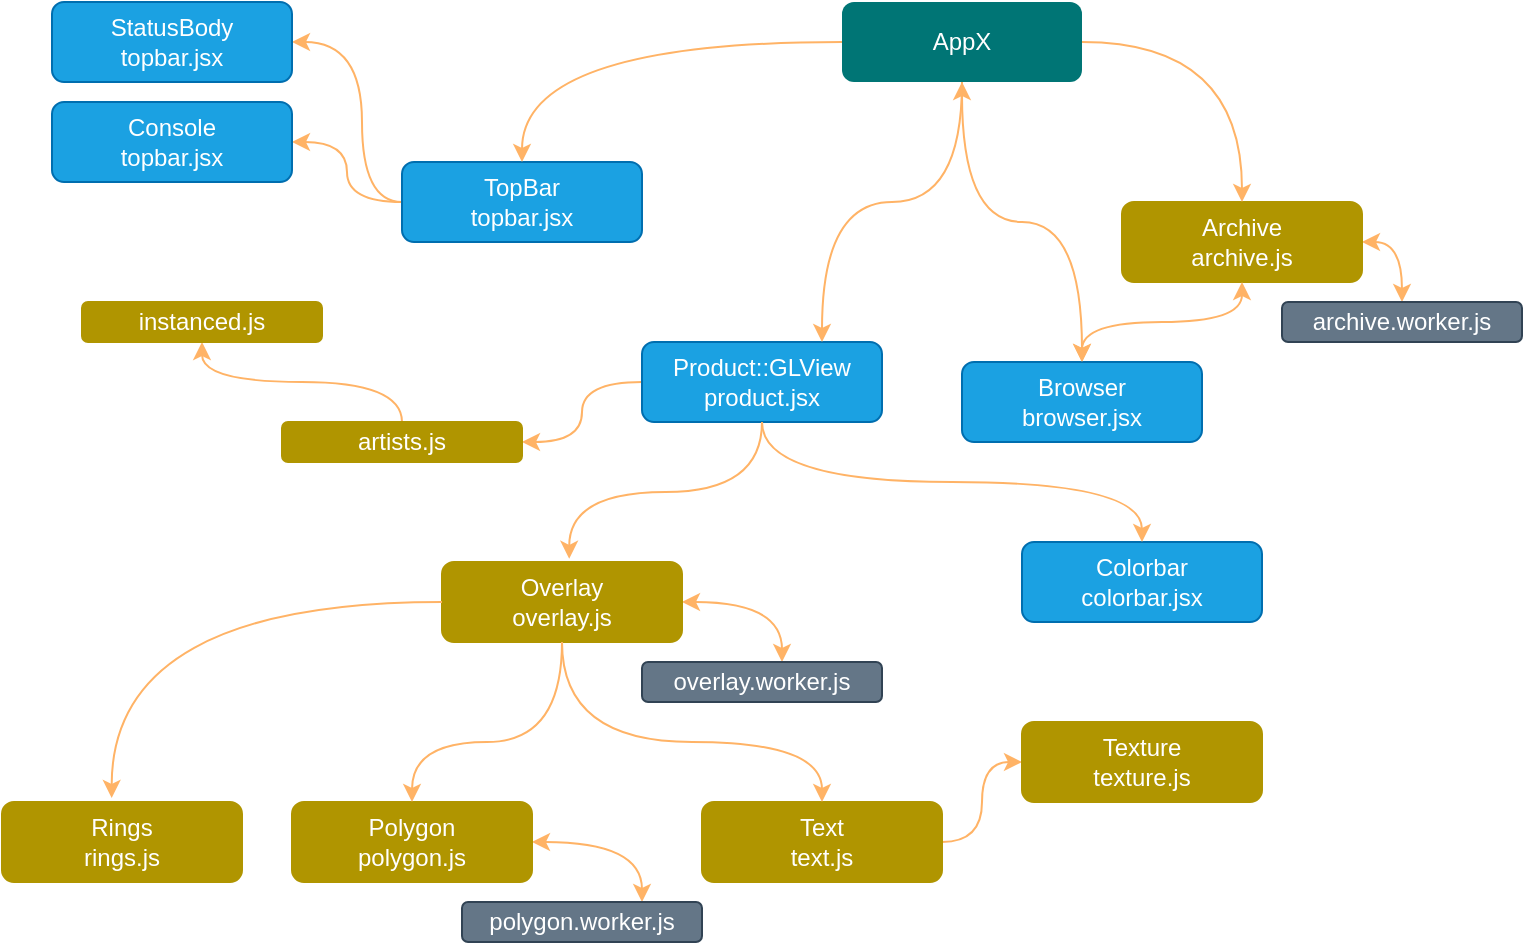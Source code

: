 <mxfile version="21.6.8" type="device" pages="3">
  <diagram id="s1EvRMZb2lIv_xL7dXXI" name="app6">
    <mxGraphModel dx="1282" dy="1004" grid="1" gridSize="10" guides="1" tooltips="1" connect="1" arrows="1" fold="1" page="1" pageScale="1" pageWidth="1100" pageHeight="850" math="0" shadow="0">
      <root>
        <mxCell id="HyvnY60XRrLfKeuSC4Jx-0" />
        <mxCell id="HyvnY60XRrLfKeuSC4Jx-1" parent="HyvnY60XRrLfKeuSC4Jx-0" />
        <mxCell id="HyvnY60XRrLfKeuSC4Jx-2" value="AppX" style="rounded=1;whiteSpace=wrap;html=1;fillColor=#007575;fontColor=#ffffff;strokeColor=none;" parent="HyvnY60XRrLfKeuSC4Jx-1" vertex="1">
          <mxGeometry x="460" y="40" width="120" height="40" as="geometry" />
        </mxCell>
        <mxCell id="HyvnY60XRrLfKeuSC4Jx-3" style="edgeStyle=orthogonalEdgeStyle;curved=1;rounded=0;orthogonalLoop=1;jettySize=auto;html=1;fontColor=#FFB366;strokeColor=#FFB366;" parent="HyvnY60XRrLfKeuSC4Jx-1" source="HyvnY60XRrLfKeuSC4Jx-4" target="HyvnY60XRrLfKeuSC4Jx-27" edge="1">
          <mxGeometry relative="1" as="geometry" />
        </mxCell>
        <mxCell id="HyvnY60XRrLfKeuSC4Jx-4" value="Product::GLView&lt;br&gt;product.jsx" style="rounded=1;whiteSpace=wrap;html=1;fillColor=#1ba1e2;fontColor=#ffffff;strokeColor=#006EAF;" parent="HyvnY60XRrLfKeuSC4Jx-1" vertex="1">
          <mxGeometry x="360" y="210" width="120" height="40" as="geometry" />
        </mxCell>
        <mxCell id="HyvnY60XRrLfKeuSC4Jx-5" style="edgeStyle=orthogonalEdgeStyle;curved=1;rounded=1;jumpStyle=arc;orthogonalLoop=1;jettySize=auto;html=1;startArrow=none;startFill=0;strokeColor=#FFB366;elbow=vertical;fontColor=#FFB366;" parent="HyvnY60XRrLfKeuSC4Jx-1" source="HyvnY60XRrLfKeuSC4Jx-7" target="HyvnY60XRrLfKeuSC4Jx-37" edge="1">
          <mxGeometry relative="1" as="geometry" />
        </mxCell>
        <mxCell id="HyvnY60XRrLfKeuSC4Jx-6" value="" style="edgeStyle=orthogonalEdgeStyle;curved=1;rounded=1;jumpStyle=arc;orthogonalLoop=1;jettySize=auto;html=1;startArrow=none;startFill=0;strokeColor=#FFB366;elbow=vertical;fontColor=#FFB366;" parent="HyvnY60XRrLfKeuSC4Jx-1" source="HyvnY60XRrLfKeuSC4Jx-7" target="HyvnY60XRrLfKeuSC4Jx-38" edge="1">
          <mxGeometry relative="1" as="geometry">
            <Array as="points">
              <mxPoint x="220" y="140" />
              <mxPoint x="220" y="60" />
            </Array>
          </mxGeometry>
        </mxCell>
        <mxCell id="HyvnY60XRrLfKeuSC4Jx-7" value="TopBar&lt;br&gt;topbar.jsx" style="rounded=1;whiteSpace=wrap;html=1;fillColor=#1ba1e2;fontColor=#ffffff;strokeColor=#006EAF;" parent="HyvnY60XRrLfKeuSC4Jx-1" vertex="1">
          <mxGeometry x="240" y="120" width="120" height="40" as="geometry" />
        </mxCell>
        <mxCell id="HyvnY60XRrLfKeuSC4Jx-8" style="edgeStyle=orthogonalEdgeStyle;rounded=0;orthogonalLoop=1;jettySize=auto;html=1;curved=1;startArrow=classic;startFill=1;fontColor=#FFB366;strokeColor=#FFB366;" parent="HyvnY60XRrLfKeuSC4Jx-1" source="HyvnY60XRrLfKeuSC4Jx-2" target="HyvnY60XRrLfKeuSC4Jx-12" edge="1">
          <mxGeometry relative="1" as="geometry" />
        </mxCell>
        <mxCell id="HyvnY60XRrLfKeuSC4Jx-9" style="rounded=1;orthogonalLoop=1;jettySize=auto;html=1;startArrow=classic;startFill=1;elbow=vertical;jumpStyle=arc;edgeStyle=orthogonalEdgeStyle;curved=1;fontColor=#FFB366;strokeColor=#FFB366;" parent="HyvnY60XRrLfKeuSC4Jx-1" source="HyvnY60XRrLfKeuSC4Jx-10" target="HyvnY60XRrLfKeuSC4Jx-11" edge="1">
          <mxGeometry relative="1" as="geometry">
            <Array as="points">
              <mxPoint x="740" y="160" />
            </Array>
          </mxGeometry>
        </mxCell>
        <mxCell id="HyvnY60XRrLfKeuSC4Jx-10" value="Archive&lt;br&gt;archive.js" style="rounded=1;whiteSpace=wrap;html=1;fillColor=#B09500;fontColor=#FFFFFF;strokeColor=#B09500;" parent="HyvnY60XRrLfKeuSC4Jx-1" vertex="1">
          <mxGeometry x="600" y="140" width="120" height="40" as="geometry" />
        </mxCell>
        <mxCell id="HyvnY60XRrLfKeuSC4Jx-11" value="archive.worker.js" style="rounded=1;whiteSpace=wrap;html=1;fillColor=#647687;fontColor=#ffffff;strokeColor=#314354;" parent="HyvnY60XRrLfKeuSC4Jx-1" vertex="1">
          <mxGeometry x="680" y="190" width="120" height="20" as="geometry" />
        </mxCell>
        <mxCell id="HyvnY60XRrLfKeuSC4Jx-12" value="Browser&lt;br&gt;browser.jsx" style="rounded=1;whiteSpace=wrap;html=1;fillColor=#1ba1e2;fontColor=#ffffff;strokeColor=#006EAF;" parent="HyvnY60XRrLfKeuSC4Jx-1" vertex="1">
          <mxGeometry x="520" y="220" width="120" height="40" as="geometry" />
        </mxCell>
        <mxCell id="HyvnY60XRrLfKeuSC4Jx-13" style="edgeStyle=orthogonalEdgeStyle;curved=1;rounded=0;orthogonalLoop=1;jettySize=auto;html=1;exitX=0.5;exitY=1;exitDx=0;exitDy=0;" parent="HyvnY60XRrLfKeuSC4Jx-1" source="HyvnY60XRrLfKeuSC4Jx-7" target="HyvnY60XRrLfKeuSC4Jx-7" edge="1">
          <mxGeometry relative="1" as="geometry" />
        </mxCell>
        <mxCell id="HyvnY60XRrLfKeuSC4Jx-14" style="edgeStyle=orthogonalEdgeStyle;orthogonalLoop=1;jettySize=auto;html=1;strokeColor=#FFB366;startArrow=classic;startFill=1;rounded=1;curved=1;fontColor=#FFB366;" parent="HyvnY60XRrLfKeuSC4Jx-1" source="HyvnY60XRrLfKeuSC4Jx-15" target="HyvnY60XRrLfKeuSC4Jx-17" edge="1">
          <mxGeometry relative="1" as="geometry">
            <Array as="points">
              <mxPoint x="430" y="340" />
            </Array>
          </mxGeometry>
        </mxCell>
        <mxCell id="HyvnY60XRrLfKeuSC4Jx-15" value="Overlay&lt;br&gt;overlay.js" style="rounded=1;whiteSpace=wrap;html=1;fillColor=#B09500;fontColor=#FFFFFF;strokeColor=#B09500;" parent="HyvnY60XRrLfKeuSC4Jx-1" vertex="1">
          <mxGeometry x="260" y="320" width="120" height="40" as="geometry" />
        </mxCell>
        <mxCell id="HyvnY60XRrLfKeuSC4Jx-16" value="Colorbar&lt;br&gt;colorbar.jsx" style="rounded=1;whiteSpace=wrap;html=1;fillColor=#1ba1e2;fontColor=#ffffff;strokeColor=#006EAF;" parent="HyvnY60XRrLfKeuSC4Jx-1" vertex="1">
          <mxGeometry x="550" y="310" width="120" height="40" as="geometry" />
        </mxCell>
        <mxCell id="HyvnY60XRrLfKeuSC4Jx-17" value="overlay.worker.js" style="rounded=1;whiteSpace=wrap;html=1;fillColor=#647687;fontColor=#ffffff;strokeColor=#314354;" parent="HyvnY60XRrLfKeuSC4Jx-1" vertex="1">
          <mxGeometry x="360" y="370" width="120" height="20" as="geometry" />
        </mxCell>
        <mxCell id="HyvnY60XRrLfKeuSC4Jx-18" style="edgeStyle=orthogonalEdgeStyle;curved=1;rounded=0;orthogonalLoop=1;jettySize=auto;html=1;startArrow=classic;startFill=1;fontColor=#FFB366;strokeColor=#FFB366;" parent="HyvnY60XRrLfKeuSC4Jx-1" source="HyvnY60XRrLfKeuSC4Jx-19" target="HyvnY60XRrLfKeuSC4Jx-20" edge="1">
          <mxGeometry relative="1" as="geometry">
            <Array as="points">
              <mxPoint x="360" y="460" />
            </Array>
          </mxGeometry>
        </mxCell>
        <mxCell id="HyvnY60XRrLfKeuSC4Jx-19" value="Polygon&lt;br&gt;polygon.js" style="rounded=1;whiteSpace=wrap;html=1;fillColor=#B09500;fontColor=#FFFFFF;strokeColor=#B09500;" parent="HyvnY60XRrLfKeuSC4Jx-1" vertex="1">
          <mxGeometry x="185" y="440" width="120" height="40" as="geometry" />
        </mxCell>
        <mxCell id="HyvnY60XRrLfKeuSC4Jx-20" value="polygon.worker.js" style="rounded=1;whiteSpace=wrap;html=1;fillColor=#647687;fontColor=#ffffff;strokeColor=#314354;" parent="HyvnY60XRrLfKeuSC4Jx-1" vertex="1">
          <mxGeometry x="270" y="490" width="120" height="20" as="geometry" />
        </mxCell>
        <mxCell id="HyvnY60XRrLfKeuSC4Jx-21" value="" style="endArrow=classic;html=1;rounded=0;curved=1;edgeStyle=orthogonalEdgeStyle;fontColor=#FFB366;strokeColor=#FFB366;" parent="HyvnY60XRrLfKeuSC4Jx-1" source="HyvnY60XRrLfKeuSC4Jx-15" target="HyvnY60XRrLfKeuSC4Jx-19" edge="1">
          <mxGeometry width="50" height="50" relative="1" as="geometry">
            <mxPoint x="490" y="440" as="sourcePoint" />
            <mxPoint x="540" y="390" as="targetPoint" />
            <Array as="points">
              <mxPoint x="320" y="410" />
              <mxPoint x="245" y="410" />
            </Array>
          </mxGeometry>
        </mxCell>
        <mxCell id="HyvnY60XRrLfKeuSC4Jx-22" value="" style="endArrow=classic;html=1;rounded=0;curved=1;exitX=0.5;exitY=1;exitDx=0;exitDy=0;entryX=0.53;entryY=-0.04;entryDx=0;entryDy=0;entryPerimeter=0;edgeStyle=orthogonalEdgeStyle;fontColor=#FFB366;strokeColor=#FFB366;" parent="HyvnY60XRrLfKeuSC4Jx-1" source="HyvnY60XRrLfKeuSC4Jx-4" target="HyvnY60XRrLfKeuSC4Jx-15" edge="1">
          <mxGeometry width="50" height="50" relative="1" as="geometry">
            <mxPoint x="490" y="370" as="sourcePoint" />
            <mxPoint x="540" y="320" as="targetPoint" />
          </mxGeometry>
        </mxCell>
        <mxCell id="HyvnY60XRrLfKeuSC4Jx-23" value="" style="endArrow=classic;html=1;rounded=0;edgeStyle=orthogonalEdgeStyle;elbow=vertical;curved=1;fontColor=#FFB366;strokeColor=#FFB366;" parent="HyvnY60XRrLfKeuSC4Jx-1" source="HyvnY60XRrLfKeuSC4Jx-4" target="HyvnY60XRrLfKeuSC4Jx-16" edge="1">
          <mxGeometry width="50" height="50" relative="1" as="geometry">
            <mxPoint x="430" y="320" as="sourcePoint" />
            <mxPoint x="540" y="320" as="targetPoint" />
            <Array as="points">
              <mxPoint x="420" y="280" />
              <mxPoint x="610" y="280" />
            </Array>
          </mxGeometry>
        </mxCell>
        <mxCell id="HyvnY60XRrLfKeuSC4Jx-24" value="Rings&lt;br&gt;rings.js" style="rounded=1;whiteSpace=wrap;html=1;fillColor=#B09500;fontColor=#FFFFFF;strokeColor=#B09500;" parent="HyvnY60XRrLfKeuSC4Jx-1" vertex="1">
          <mxGeometry x="40" y="440" width="120" height="40" as="geometry" />
        </mxCell>
        <mxCell id="HyvnY60XRrLfKeuSC4Jx-25" value="" style="endArrow=classic;html=1;rounded=0;curved=1;entryX=0.457;entryY=-0.051;entryDx=0;entryDy=0;entryPerimeter=0;edgeStyle=orthogonalEdgeStyle;fontColor=#FFB366;strokeColor=#FFB366;" parent="HyvnY60XRrLfKeuSC4Jx-1" source="HyvnY60XRrLfKeuSC4Jx-15" target="HyvnY60XRrLfKeuSC4Jx-24" edge="1">
          <mxGeometry width="50" height="50" relative="1" as="geometry">
            <mxPoint x="290" y="410" as="sourcePoint" />
            <mxPoint x="380" y="380" as="targetPoint" />
          </mxGeometry>
        </mxCell>
        <mxCell id="HyvnY60XRrLfKeuSC4Jx-26" style="edgeStyle=orthogonalEdgeStyle;curved=1;rounded=0;orthogonalLoop=1;jettySize=auto;html=1;entryX=0.5;entryY=1;entryDx=0;entryDy=0;startArrow=none;startFill=0;fontColor=#FFB366;strokeColor=#FFB366;" parent="HyvnY60XRrLfKeuSC4Jx-1" source="HyvnY60XRrLfKeuSC4Jx-27" target="HyvnY60XRrLfKeuSC4Jx-31" edge="1">
          <mxGeometry relative="1" as="geometry" />
        </mxCell>
        <mxCell id="HyvnY60XRrLfKeuSC4Jx-27" value="artists.js" style="rounded=1;whiteSpace=wrap;html=1;fillColor=#B09500;fontColor=#FFFFFF;strokeColor=#B09500;" parent="HyvnY60XRrLfKeuSC4Jx-1" vertex="1">
          <mxGeometry x="180" y="250" width="120" height="20" as="geometry" />
        </mxCell>
        <mxCell id="HyvnY60XRrLfKeuSC4Jx-28" value="" style="endArrow=classic;html=1;rounded=0;curved=1;edgeStyle=orthogonalEdgeStyle;fontColor=#FFB366;strokeColor=#FFB366;" parent="HyvnY60XRrLfKeuSC4Jx-1" source="HyvnY60XRrLfKeuSC4Jx-2" target="HyvnY60XRrLfKeuSC4Jx-7" edge="1">
          <mxGeometry width="50" height="50" relative="1" as="geometry">
            <mxPoint x="430" y="350" as="sourcePoint" />
            <mxPoint x="480" y="300" as="targetPoint" />
          </mxGeometry>
        </mxCell>
        <mxCell id="HyvnY60XRrLfKeuSC4Jx-29" value="" style="endArrow=classic;html=1;rounded=0;curved=1;edgeStyle=orthogonalEdgeStyle;fontColor=#FFB366;strokeColor=#FFB366;" parent="HyvnY60XRrLfKeuSC4Jx-1" source="HyvnY60XRrLfKeuSC4Jx-2" target="HyvnY60XRrLfKeuSC4Jx-10" edge="1">
          <mxGeometry width="50" height="50" relative="1" as="geometry">
            <mxPoint x="430" y="350" as="sourcePoint" />
            <mxPoint x="480" y="300" as="targetPoint" />
          </mxGeometry>
        </mxCell>
        <mxCell id="HyvnY60XRrLfKeuSC4Jx-30" value="" style="endArrow=classic;html=1;rounded=0;curved=1;edgeStyle=orthogonalEdgeStyle;fontColor=#FFB366;strokeColor=#FFB366;" parent="HyvnY60XRrLfKeuSC4Jx-1" source="HyvnY60XRrLfKeuSC4Jx-2" target="HyvnY60XRrLfKeuSC4Jx-4" edge="1">
          <mxGeometry width="50" height="50" relative="1" as="geometry">
            <mxPoint x="430" y="350" as="sourcePoint" />
            <mxPoint x="410" y="160" as="targetPoint" />
            <Array as="points">
              <mxPoint x="520" y="140" />
              <mxPoint x="450" y="140" />
            </Array>
          </mxGeometry>
        </mxCell>
        <mxCell id="HyvnY60XRrLfKeuSC4Jx-31" value="instanced.js" style="rounded=1;whiteSpace=wrap;html=1;fillColor=#B09500;fontColor=#FFFFFF;strokeColor=#B09500;" parent="HyvnY60XRrLfKeuSC4Jx-1" vertex="1">
          <mxGeometry x="80" y="190" width="120" height="20" as="geometry" />
        </mxCell>
        <mxCell id="HyvnY60XRrLfKeuSC4Jx-32" style="edgeStyle=orthogonalEdgeStyle;curved=1;rounded=0;orthogonalLoop=1;jettySize=auto;html=1;startArrow=none;startFill=0;elbow=vertical;fontColor=#FFB366;strokeColor=#FFB366;" parent="HyvnY60XRrLfKeuSC4Jx-1" source="HyvnY60XRrLfKeuSC4Jx-33" target="HyvnY60XRrLfKeuSC4Jx-34" edge="1">
          <mxGeometry relative="1" as="geometry" />
        </mxCell>
        <mxCell id="HyvnY60XRrLfKeuSC4Jx-33" value="Text&lt;br&gt;text.js" style="rounded=1;whiteSpace=wrap;html=1;fillColor=#B09500;fontColor=#FFFFFF;strokeColor=#B09500;" parent="HyvnY60XRrLfKeuSC4Jx-1" vertex="1">
          <mxGeometry x="390" y="440" width="120" height="40" as="geometry" />
        </mxCell>
        <mxCell id="HyvnY60XRrLfKeuSC4Jx-34" value="Texture&lt;br&gt;texture.js" style="rounded=1;whiteSpace=wrap;html=1;fillColor=#B09500;fontColor=#FFFFFF;strokeColor=#B09500;" parent="HyvnY60XRrLfKeuSC4Jx-1" vertex="1">
          <mxGeometry x="550" y="400" width="120" height="40" as="geometry" />
        </mxCell>
        <mxCell id="HyvnY60XRrLfKeuSC4Jx-35" value="" style="endArrow=classic;html=1;rounded=0;curved=1;edgeStyle=orthogonalEdgeStyle;fontColor=#FFB366;strokeColor=#FFB366;" parent="HyvnY60XRrLfKeuSC4Jx-1" target="HyvnY60XRrLfKeuSC4Jx-33" edge="1">
          <mxGeometry width="50" height="50" relative="1" as="geometry">
            <mxPoint x="320" y="360" as="sourcePoint" />
            <mxPoint x="380" y="330" as="targetPoint" />
            <Array as="points">
              <mxPoint x="320" y="410" />
              <mxPoint x="450" y="410" />
            </Array>
          </mxGeometry>
        </mxCell>
        <mxCell id="HyvnY60XRrLfKeuSC4Jx-36" value="" style="endArrow=classic;startArrow=classic;html=1;rounded=0;strokeColor=#FFB366;curved=1;elbow=vertical;edgeStyle=orthogonalEdgeStyle;fontColor=#FFB366;" parent="HyvnY60XRrLfKeuSC4Jx-1" source="HyvnY60XRrLfKeuSC4Jx-12" target="HyvnY60XRrLfKeuSC4Jx-10" edge="1">
          <mxGeometry width="50" height="50" relative="1" as="geometry">
            <mxPoint x="340" y="350" as="sourcePoint" />
            <mxPoint x="390" y="300" as="targetPoint" />
          </mxGeometry>
        </mxCell>
        <mxCell id="HyvnY60XRrLfKeuSC4Jx-37" value="Console&lt;br&gt;topbar.jsx" style="rounded=1;whiteSpace=wrap;html=1;fillColor=#1ba1e2;fontColor=#ffffff;strokeColor=#006EAF;" parent="HyvnY60XRrLfKeuSC4Jx-1" vertex="1">
          <mxGeometry x="65" y="90" width="120" height="40" as="geometry" />
        </mxCell>
        <mxCell id="HyvnY60XRrLfKeuSC4Jx-38" value="StatusBody&lt;br&gt;topbar.jsx" style="rounded=1;whiteSpace=wrap;html=1;fillColor=#1ba1e2;fontColor=#ffffff;strokeColor=#006EAF;" parent="HyvnY60XRrLfKeuSC4Jx-1" vertex="1">
          <mxGeometry x="65" y="40" width="120" height="40" as="geometry" />
        </mxCell>
      </root>
    </mxGraphModel>
  </diagram>
  <diagram id="4OoYdLRXKXt4HZj8AA9S" name="backhaul">
    <mxGraphModel dx="1420" dy="958" grid="1" gridSize="10" guides="1" tooltips="1" connect="1" arrows="1" fold="1" page="1" pageScale="1" pageWidth="1100" pageHeight="850" math="0" shadow="0">
      <root>
        <mxCell id="AlK3y2lZaFf-fK_Bh5hJ-0" />
        <mxCell id="AlK3y2lZaFf-fK_Bh5hJ-1" parent="AlK3y2lZaFf-fK_Bh5hJ-0" />
        <mxCell id="zMdFR6FNfY9rpCA_iUsw-4" style="edgeStyle=orthogonalEdgeStyle;curved=1;rounded=0;orthogonalLoop=1;jettySize=auto;html=1;fontFamily=Tahoma;fontColor=#007FFF;startArrow=none;startFill=0;endArrow=none;endFill=0;strokeColor=default;" parent="AlK3y2lZaFf-fK_Bh5hJ-1" source="AlK3y2lZaFf-fK_Bh5hJ-32" target="AlK3y2lZaFf-fK_Bh5hJ-45" edge="1">
          <mxGeometry relative="1" as="geometry" />
        </mxCell>
        <mxCell id="AlK3y2lZaFf-fK_Bh5hJ-32" value="Radar" style="rounded=1;whiteSpace=wrap;html=1;fillColor=#008a00;fontColor=#ffffff;strokeColor=#005700;" parent="AlK3y2lZaFf-fK_Bh5hJ-1" vertex="1">
          <mxGeometry x="40" y="60" width="60" height="30" as="geometry" />
        </mxCell>
        <mxCell id="zMdFR6FNfY9rpCA_iUsw-3" style="edgeStyle=orthogonalEdgeStyle;curved=1;rounded=0;orthogonalLoop=1;jettySize=auto;html=1;fontFamily=Tahoma;fontColor=#007FFF;startArrow=none;startFill=0;endArrow=none;endFill=0;strokeColor=default;" parent="AlK3y2lZaFf-fK_Bh5hJ-1" source="AlK3y2lZaFf-fK_Bh5hJ-42" target="AlK3y2lZaFf-fK_Bh5hJ-62" edge="1">
          <mxGeometry relative="1" as="geometry" />
        </mxCell>
        <mxCell id="AlK3y2lZaFf-fK_Bh5hJ-42" value="Radar" style="rounded=1;whiteSpace=wrap;html=1;fillColor=#008a00;fontColor=#ffffff;strokeColor=#005700;" parent="AlK3y2lZaFf-fK_Bh5hJ-1" vertex="1">
          <mxGeometry x="40" y="240" width="60" height="30" as="geometry" />
        </mxCell>
        <mxCell id="AlK3y2lZaFf-fK_Bh5hJ-67" style="edgeStyle=orthogonalEdgeStyle;rounded=0;orthogonalLoop=1;jettySize=auto;html=1;startArrow=none;startFill=0;endArrow=none;endFill=0;strokeColor=default;curved=1;entryX=0.009;entryY=0.276;entryDx=0;entryDy=0;entryPerimeter=0;" parent="AlK3y2lZaFf-fK_Bh5hJ-1" source="AlK3y2lZaFf-fK_Bh5hJ-45" target="AlK3y2lZaFf-fK_Bh5hJ-66" edge="1">
          <mxGeometry relative="1" as="geometry" />
        </mxCell>
        <mxCell id="AlK3y2lZaFf-fK_Bh5hJ-45" value="frontend.consumer.Radar" style="rounded=1;whiteSpace=wrap;html=1;fillColor=#6d8764;fontColor=#ffffff;strokeColor=#3A5431;" parent="AlK3y2lZaFf-fK_Bh5hJ-1" vertex="1">
          <mxGeometry x="130" y="60" width="160" height="30" as="geometry" />
        </mxCell>
        <mxCell id="AlK3y2lZaFf-fK_Bh5hJ-46" style="edgeStyle=orthogonalEdgeStyle;rounded=0;orthogonalLoop=1;jettySize=auto;html=1;strokeColor=default;endArrow=none;endFill=0;startArrow=none;startFill=0;curved=1;" parent="AlK3y2lZaFf-fK_Bh5hJ-1" source="AlK3y2lZaFf-fK_Bh5hJ-45" target="AlK3y2lZaFf-fK_Bh5hJ-47" edge="1">
          <mxGeometry relative="1" as="geometry" />
        </mxCell>
        <mxCell id="AlK3y2lZaFf-fK_Bh5hJ-47" value="runloop" style="ellipse;shape=doubleEllipse;whiteSpace=wrap;html=1;aspect=fixed;" parent="AlK3y2lZaFf-fK_Bh5hJ-1" vertex="1">
          <mxGeometry x="190" y="110" width="60" height="60" as="geometry" />
        </mxCell>
        <mxCell id="AlK3y2lZaFf-fK_Bh5hJ-60" value="runloop" style="ellipse;shape=doubleEllipse;whiteSpace=wrap;html=1;aspect=fixed;" parent="AlK3y2lZaFf-fK_Bh5hJ-1" vertex="1">
          <mxGeometry x="200" y="290" width="60" height="60" as="geometry" />
        </mxCell>
        <mxCell id="AlK3y2lZaFf-fK_Bh5hJ-61" style="edgeStyle=orthogonalEdgeStyle;rounded=0;orthogonalLoop=1;jettySize=auto;html=1;strokeColor=default;endArrow=none;endFill=0;startArrow=none;startFill=0;curved=1;" parent="AlK3y2lZaFf-fK_Bh5hJ-1" source="AlK3y2lZaFf-fK_Bh5hJ-62" target="AlK3y2lZaFf-fK_Bh5hJ-60" edge="1">
          <mxGeometry relative="1" as="geometry" />
        </mxCell>
        <mxCell id="AlK3y2lZaFf-fK_Bh5hJ-68" style="edgeStyle=orthogonalEdgeStyle;rounded=0;orthogonalLoop=1;jettySize=auto;html=1;startArrow=none;startFill=0;endArrow=none;endFill=0;strokeColor=default;curved=1;entryX=0.001;entryY=0.714;entryDx=0;entryDy=0;entryPerimeter=0;" parent="AlK3y2lZaFf-fK_Bh5hJ-1" source="AlK3y2lZaFf-fK_Bh5hJ-62" target="AlK3y2lZaFf-fK_Bh5hJ-66" edge="1">
          <mxGeometry relative="1" as="geometry" />
        </mxCell>
        <mxCell id="AlK3y2lZaFf-fK_Bh5hJ-62" value="frontend.consumer.Radar" style="rounded=1;whiteSpace=wrap;html=1;fillColor=#6d8764;fontColor=#ffffff;strokeColor=#3A5431;" parent="AlK3y2lZaFf-fK_Bh5hJ-1" vertex="1">
          <mxGeometry x="130" y="240" width="160" height="30" as="geometry" />
        </mxCell>
        <mxCell id="AlK3y2lZaFf-fK_Bh5hJ-65" style="edgeStyle=orthogonalEdgeStyle;rounded=0;orthogonalLoop=1;jettySize=auto;html=1;startArrow=none;startFill=0;endArrow=none;endFill=0;strokeColor=default;" parent="AlK3y2lZaFf-fK_Bh5hJ-1" source="AlK3y2lZaFf-fK_Bh5hJ-63" target="AlK3y2lZaFf-fK_Bh5hJ-64" edge="1">
          <mxGeometry relative="1" as="geometry" />
        </mxCell>
        <mxCell id="AlK3y2lZaFf-fK_Bh5hJ-71" style="edgeStyle=orthogonalEdgeStyle;curved=1;rounded=0;orthogonalLoop=1;jettySize=auto;html=1;startArrow=none;startFill=0;endArrow=none;endFill=0;strokeColor=default;entryX=1;entryY=0.25;entryDx=0;entryDy=0;" parent="AlK3y2lZaFf-fK_Bh5hJ-1" source="AlK3y2lZaFf-fK_Bh5hJ-63" target="AlK3y2lZaFf-fK_Bh5hJ-66" edge="1">
          <mxGeometry relative="1" as="geometry" />
        </mxCell>
        <mxCell id="AlK3y2lZaFf-fK_Bh5hJ-63" value="frontend.consumer.User" style="rounded=1;whiteSpace=wrap;html=1;fillColor=#647687;fontColor=#ffffff;strokeColor=#314354;" parent="AlK3y2lZaFf-fK_Bh5hJ-1" vertex="1">
          <mxGeometry x="480" y="60" width="160" height="30" as="geometry" />
        </mxCell>
        <mxCell id="AlK3y2lZaFf-fK_Bh5hJ-64" value="User" style="rounded=1;whiteSpace=wrap;html=1;fillColor=#0050ef;fontColor=#ffffff;strokeColor=#001DBC;" parent="AlK3y2lZaFf-fK_Bh5hJ-1" vertex="1">
          <mxGeometry x="660" y="60" width="60" height="30" as="geometry" />
        </mxCell>
        <mxCell id="AlK3y2lZaFf-fK_Bh5hJ-66" value="Backhaul" style="shape=process;whiteSpace=wrap;html=1;backgroundOutline=1;" parent="AlK3y2lZaFf-fK_Bh5hJ-1" vertex="1">
          <mxGeometry x="330" y="120" width="100" height="80" as="geometry" />
        </mxCell>
        <mxCell id="AlK3y2lZaFf-fK_Bh5hJ-75" style="edgeStyle=orthogonalEdgeStyle;curved=1;rounded=0;orthogonalLoop=1;jettySize=auto;html=1;startArrow=none;startFill=0;endArrow=none;endFill=0;strokeColor=default;entryX=1.002;entryY=0.58;entryDx=0;entryDy=0;entryPerimeter=0;" parent="AlK3y2lZaFf-fK_Bh5hJ-1" source="AlK3y2lZaFf-fK_Bh5hJ-72" target="AlK3y2lZaFf-fK_Bh5hJ-66" edge="1">
          <mxGeometry relative="1" as="geometry">
            <mxPoint x="470" y="160" as="targetPoint" />
          </mxGeometry>
        </mxCell>
        <mxCell id="AlK3y2lZaFf-fK_Bh5hJ-72" value="frontend.consumer.User" style="rounded=1;whiteSpace=wrap;html=1;fillColor=#647687;fontColor=#ffffff;strokeColor=#314354;" parent="AlK3y2lZaFf-fK_Bh5hJ-1" vertex="1">
          <mxGeometry x="500" y="190" width="160" height="30" as="geometry" />
        </mxCell>
        <mxCell id="AlK3y2lZaFf-fK_Bh5hJ-73" style="edgeStyle=orthogonalEdgeStyle;rounded=0;orthogonalLoop=1;jettySize=auto;html=1;startArrow=none;startFill=0;endArrow=none;endFill=0;strokeColor=default;" parent="AlK3y2lZaFf-fK_Bh5hJ-1" source="AlK3y2lZaFf-fK_Bh5hJ-72" target="AlK3y2lZaFf-fK_Bh5hJ-74" edge="1">
          <mxGeometry relative="1" as="geometry" />
        </mxCell>
        <mxCell id="AlK3y2lZaFf-fK_Bh5hJ-74" value="User" style="rounded=1;whiteSpace=wrap;html=1;fillColor=#0050ef;fontColor=#ffffff;strokeColor=#001DBC;" parent="AlK3y2lZaFf-fK_Bh5hJ-1" vertex="1">
          <mxGeometry x="690" y="190" width="60" height="30" as="geometry" />
        </mxCell>
        <mxCell id="AlK3y2lZaFf-fK_Bh5hJ-80" style="edgeStyle=orthogonalEdgeStyle;curved=1;rounded=0;orthogonalLoop=1;jettySize=auto;html=1;startArrow=none;startFill=0;endArrow=none;endFill=0;strokeColor=default;entryX=1;entryY=0.75;entryDx=0;entryDy=0;" parent="AlK3y2lZaFf-fK_Bh5hJ-1" source="AlK3y2lZaFf-fK_Bh5hJ-77" target="AlK3y2lZaFf-fK_Bh5hJ-66" edge="1">
          <mxGeometry relative="1" as="geometry" />
        </mxCell>
        <mxCell id="AlK3y2lZaFf-fK_Bh5hJ-77" value="frontend.consumer.User" style="rounded=1;whiteSpace=wrap;html=1;fillColor=#647687;fontColor=#ffffff;strokeColor=#314354;" parent="AlK3y2lZaFf-fK_Bh5hJ-1" vertex="1">
          <mxGeometry x="480" y="240" width="160" height="30" as="geometry" />
        </mxCell>
        <mxCell id="AlK3y2lZaFf-fK_Bh5hJ-78" style="edgeStyle=orthogonalEdgeStyle;rounded=0;orthogonalLoop=1;jettySize=auto;html=1;startArrow=none;startFill=0;endArrow=none;endFill=0;strokeColor=default;" parent="AlK3y2lZaFf-fK_Bh5hJ-1" source="AlK3y2lZaFf-fK_Bh5hJ-77" target="AlK3y2lZaFf-fK_Bh5hJ-79" edge="1">
          <mxGeometry relative="1" as="geometry" />
        </mxCell>
        <mxCell id="AlK3y2lZaFf-fK_Bh5hJ-79" value="User" style="rounded=1;whiteSpace=wrap;html=1;fillColor=#0050ef;fontColor=#ffffff;strokeColor=#001DBC;" parent="AlK3y2lZaFf-fK_Bh5hJ-1" vertex="1">
          <mxGeometry x="660" y="240" width="60" height="30" as="geometry" />
        </mxCell>
        <mxCell id="AlK3y2lZaFf-fK_Bh5hJ-82" style="edgeStyle=orthogonalEdgeStyle;curved=1;rounded=0;orthogonalLoop=1;jettySize=auto;html=1;entryX=1.002;entryY=0.43;entryDx=0;entryDy=0;entryPerimeter=0;startArrow=none;startFill=0;endArrow=none;endFill=0;strokeColor=default;" parent="AlK3y2lZaFf-fK_Bh5hJ-1" source="AlK3y2lZaFf-fK_Bh5hJ-81" target="AlK3y2lZaFf-fK_Bh5hJ-66" edge="1">
          <mxGeometry relative="1" as="geometry" />
        </mxCell>
        <mxCell id="AlK3y2lZaFf-fK_Bh5hJ-81" value="frontend.consumer.User" style="rounded=1;whiteSpace=wrap;html=1;fillColor=#647687;fontColor=#ffffff;strokeColor=#314354;" parent="AlK3y2lZaFf-fK_Bh5hJ-1" vertex="1">
          <mxGeometry x="500" y="115" width="160" height="30" as="geometry" />
        </mxCell>
        <mxCell id="AlK3y2lZaFf-fK_Bh5hJ-84" style="edgeStyle=orthogonalEdgeStyle;curved=1;rounded=0;orthogonalLoop=1;jettySize=auto;html=1;startArrow=none;startFill=0;endArrow=none;endFill=0;strokeColor=default;" parent="AlK3y2lZaFf-fK_Bh5hJ-1" source="AlK3y2lZaFf-fK_Bh5hJ-83" target="AlK3y2lZaFf-fK_Bh5hJ-81" edge="1">
          <mxGeometry relative="1" as="geometry" />
        </mxCell>
        <mxCell id="AlK3y2lZaFf-fK_Bh5hJ-83" value="User" style="rounded=1;whiteSpace=wrap;html=1;fillColor=#0050ef;fontColor=#ffffff;strokeColor=#001DBC;" parent="AlK3y2lZaFf-fK_Bh5hJ-1" vertex="1">
          <mxGeometry x="690" y="115" width="60" height="30" as="geometry" />
        </mxCell>
      </root>
    </mxGraphModel>
  </diagram>
  <diagram id="slO30-IlRVTLRI6-r-4Q" name="events">
    <mxGraphModel dx="1420" dy="958" grid="1" gridSize="10" guides="1" tooltips="1" connect="1" arrows="1" fold="1" page="1" pageScale="1" pageWidth="1100" pageHeight="850" math="0" shadow="0">
      <root>
        <mxCell id="0" />
        <mxCell id="1" parent="0" />
        <mxCell id="JSVDOdbcR01fDy3UXJGy-13" value="init a runloop" style="text;html=1;strokeColor=none;fillColor=none;align=left;verticalAlign=middle;whiteSpace=wrap;rounded=0;" parent="1" vertex="1">
          <mxGeometry x="220" y="395" width="140" height="30" as="geometry" />
        </mxCell>
        <mxCell id="DsLyBvwaoFQymfHfmCT6-2" value="User" style="rounded=1;whiteSpace=wrap;html=1;fillColor=#0050ef;fontColor=#ffffff;strokeColor=#001DBC;" parent="1" vertex="1">
          <mxGeometry x="40" y="640" width="160" height="30" as="geometry" />
        </mxCell>
        <mxCell id="DsLyBvwaoFQymfHfmCT6-4" value="frontend.consumers.User" style="rounded=1;whiteSpace=wrap;html=1;fillColor=#647687;fontColor=#ffffff;strokeColor=#314354;" parent="1" vertex="1">
          <mxGeometry x="40" y="680" width="160" height="30" as="geometry" />
        </mxCell>
        <mxCell id="DsLyBvwaoFQymfHfmCT6-6" value="Backhaul" style="shape=process;whiteSpace=wrap;html=1;backgroundOutline=1;" parent="1" vertex="1">
          <mxGeometry x="40" y="720" width="160" height="30" as="geometry" />
        </mxCell>
        <mxCell id="DsLyBvwaoFQymfHfmCT6-23" value="connects to RadarHub" style="text;html=1;strokeColor=none;fillColor=none;align=left;verticalAlign=middle;whiteSpace=wrap;rounded=0;" parent="1" vertex="1">
          <mxGeometry x="220" y="640" width="180" height="30" as="geometry" />
        </mxCell>
        <mxCell id="DsLyBvwaoFQymfHfmCT6-24" value="connect()" style="text;html=1;strokeColor=none;fillColor=none;align=left;verticalAlign=middle;whiteSpace=wrap;rounded=0;fontFamily=Tahoma;fontColor=#007FFF;fontStyle=0;labelBorderColor=none;" parent="1" vertex="1">
          <mxGeometry x="220" y="680" width="100" height="30" as="geometry" />
        </mxCell>
        <mxCell id="DsLyBvwaoFQymfHfmCT6-25" value="acceptUser()" style="text;html=1;strokeColor=none;fillColor=none;align=left;verticalAlign=middle;whiteSpace=wrap;rounded=0;fontFamily=Tahoma;fontColor=#007FFF;fontStyle=0;labelBorderColor=none;" parent="1" vertex="1">
          <mxGeometry x="220" y="760" width="100" height="30" as="geometry" />
        </mxCell>
        <mxCell id="DsLyBvwaoFQymfHfmCT6-33" value="messageRadar()" style="text;html=1;strokeColor=none;fillColor=none;align=left;verticalAlign=middle;whiteSpace=wrap;rounded=0;fontFamily=Tahoma;fontColor=#007FFF;fontStyle=0;labelBorderColor=none;" parent="1" vertex="1">
          <mxGeometry x="660" y="530" width="100" height="30" as="geometry" />
        </mxCell>
        <mxCell id="KjQpBQ8RLEwinji2lJXe-1" value="Radar" style="rounded=1;whiteSpace=wrap;html=1;fillColor=#008a00;fontColor=#ffffff;strokeColor=#005700;" parent="1" vertex="1">
          <mxGeometry x="40" y="80" width="160" height="30" as="geometry" />
        </mxCell>
        <mxCell id="KjQpBQ8RLEwinji2lJXe-5" value="runloop" style="ellipse;shape=doubleEllipse;whiteSpace=wrap;html=1;aspect=fixed;" parent="1" vertex="1">
          <mxGeometry x="90" y="380" width="60" height="60" as="geometry" />
        </mxCell>
        <mxCell id="KjQpBQ8RLEwinji2lJXe-18" value="User Connect" style="text;html=1;strokeColor=none;fillColor=none;align=center;verticalAlign=middle;whiteSpace=wrap;rounded=0;fontStyle=1;fontSize=14;" parent="1" vertex="1">
          <mxGeometry x="40" y="600" width="160" height="30" as="geometry" />
        </mxCell>
        <mxCell id="KjQpBQ8RLEwinji2lJXe-19" value="Radar Connect" style="text;html=1;strokeColor=none;fillColor=none;align=center;verticalAlign=middle;whiteSpace=wrap;rounded=0;fontStyle=1;fontSize=14;" parent="1" vertex="1">
          <mxGeometry x="40" y="40" width="160" height="30" as="geometry" />
        </mxCell>
        <mxCell id="KjQpBQ8RLEwinji2lJXe-20" value="Radar to User(s)" style="text;html=1;strokeColor=none;fillColor=none;align=center;verticalAlign=middle;whiteSpace=wrap;rounded=0;fontStyle=1;fontSize=14;" parent="1" vertex="1">
          <mxGeometry x="480" y="40" width="160" height="30" as="geometry" />
        </mxCell>
        <mxCell id="KjQpBQ8RLEwinji2lJXe-21" value="radarConnect()" style="text;html=1;strokeColor=none;fillColor=none;align=left;verticalAlign=middle;whiteSpace=wrap;rounded=0;fontFamily=Tahoma;fontColor=#007FFF;fontStyle=0;labelBorderColor=none;" parent="1" vertex="1">
          <mxGeometry x="220" y="340" width="100" height="30" as="geometry" />
        </mxCell>
        <mxCell id="KjQpBQ8RLEwinji2lJXe-24" value="receive(bytes_data=...)" style="text;html=1;strokeColor=none;fillColor=none;align=left;verticalAlign=middle;whiteSpace=wrap;rounded=0;fontFamily=Tahoma;fontColor=#007FFF;" parent="1" vertex="1">
          <mxGeometry x="660" y="120" width="100" height="30" as="geometry" />
        </mxCell>
        <mxCell id="Iao7xpi4PQk2F8vrUq7w-6" value="frontend.consumers.Radar" style="rounded=1;whiteSpace=wrap;html=1;fillColor=#6d8764;fontColor=#ffffff;strokeColor=#3A5431;" parent="1" vertex="1">
          <mxGeometry x="40" y="120" width="160" height="30" as="geometry" />
        </mxCell>
        <mxCell id="Iao7xpi4PQk2F8vrUq7w-8" value="frontend.consumers.Radar" style="rounded=1;whiteSpace=wrap;html=1;fillColor=#6d8764;fontColor=#ffffff;strokeColor=#3A5431;" parent="1" vertex="1">
          <mxGeometry x="480" y="610" width="160" height="30" as="geometry" />
        </mxCell>
        <mxCell id="Iao7xpi4PQk2F8vrUq7w-10" value="frontend.consumers.Radar" style="rounded=1;whiteSpace=wrap;html=1;fillColor=#6d8764;fontColor=#ffffff;strokeColor=#3A5431;" parent="1" vertex="1">
          <mxGeometry x="480" y="530" width="160" height="30" as="geometry" />
        </mxCell>
        <mxCell id="Iao7xpi4PQk2F8vrUq7w-12" value="frontend.consumers.User" style="rounded=1;whiteSpace=wrap;html=1;fillColor=#647687;fontColor=#ffffff;strokeColor=#314354;" parent="1" vertex="1">
          <mxGeometry x="480" y="690" width="160" height="30" as="geometry" />
        </mxCell>
        <mxCell id="Iao7xpi4PQk2F8vrUq7w-13" value="userInit()" style="text;html=1;strokeColor=none;fillColor=none;align=left;verticalAlign=middle;whiteSpace=wrap;rounded=0;fontFamily=Tahoma;fontColor=#007FFF;fontStyle=0;labelBorderColor=none;" parent="1" vertex="1">
          <mxGeometry x="220" y="720" width="100" height="30" as="geometry" />
        </mxCell>
        <mxCell id="Iao7xpi4PQk2F8vrUq7w-15" value="frontend.consumers.Radar" style="rounded=1;whiteSpace=wrap;html=1;fillColor=#6d8764;fontColor=#ffffff;strokeColor=#3A5431;" parent="1" vertex="1">
          <mxGeometry x="40" y="450" width="160" height="30" as="geometry" />
        </mxCell>
        <mxCell id="Iao7xpi4PQk2F8vrUq7w-16" value="frontend.consumers.User" style="rounded=1;whiteSpace=wrap;html=1;fillColor=#647687;fontColor=#ffffff;strokeColor=#314354;" parent="1" vertex="1">
          <mxGeometry x="40" y="760" width="160" height="30" as="geometry" />
        </mxCell>
        <mxCell id="Iao7xpi4PQk2F8vrUq7w-19" value="User" style="rounded=1;whiteSpace=wrap;html=1;fillColor=#0050ef;fontColor=#ffffff;strokeColor=#001DBC;" parent="1" vertex="1">
          <mxGeometry x="480" y="410" width="160" height="30" as="geometry" />
        </mxCell>
        <mxCell id="Iao7xpi4PQk2F8vrUq7w-21" value="Radar" style="rounded=1;whiteSpace=wrap;html=1;fillColor=#008a00;fontColor=#ffffff;strokeColor=#005700;" parent="1" vertex="1">
          <mxGeometry x="480" y="570" width="160" height="30" as="geometry" />
        </mxCell>
        <mxCell id="Iao7xpi4PQk2F8vrUq7w-22" value="frontend.consumers.User" style="rounded=1;whiteSpace=wrap;html=1;fillColor=#647687;fontColor=#ffffff;strokeColor=#314354;" parent="1" vertex="1">
          <mxGeometry x="480" y="450" width="160" height="30" as="geometry" />
        </mxCell>
        <mxCell id="Iao7xpi4PQk2F8vrUq7w-23" value="User to Radar" style="text;html=1;strokeColor=none;fillColor=none;align=center;verticalAlign=middle;whiteSpace=wrap;rounded=0;fontStyle=1;fontSize=14;" parent="1" vertex="1">
          <mxGeometry x="480" y="370" width="160" height="30" as="geometry" />
        </mxCell>
        <mxCell id="Iao7xpi4PQk2F8vrUq7w-26" value="userMessage()" style="text;html=1;strokeColor=none;fillColor=none;align=left;verticalAlign=middle;whiteSpace=wrap;rounded=0;fontFamily=Tahoma;fontColor=#007FFF;fontStyle=0;labelBorderColor=none;" parent="1" vertex="1">
          <mxGeometry x="660" y="490" width="170" height="30" as="geometry" />
        </mxCell>
        <mxCell id="Iao7xpi4PQk2F8vrUq7w-27" value="receive(text_data=...)" style="text;html=1;strokeColor=none;fillColor=none;align=left;verticalAlign=middle;whiteSpace=wrap;rounded=0;fontFamily=Tahoma;fontColor=#007FFF;fontStyle=0;labelBorderColor=none;" parent="1" vertex="1">
          <mxGeometry x="660" y="450" width="180" height="30" as="geometry" />
        </mxCell>
        <mxCell id="Iao7xpi4PQk2F8vrUq7w-28" value="do something with the payload" style="text;html=1;strokeColor=none;fillColor=none;align=left;verticalAlign=middle;whiteSpace=wrap;rounded=0;" parent="1" vertex="1">
          <mxGeometry x="660" y="570" width="180" height="30" as="geometry" />
        </mxCell>
        <mxCell id="Iao7xpi4PQk2F8vrUq7w-29" value="receive(bytes_data=...)" style="text;html=1;strokeColor=none;fillColor=none;align=left;verticalAlign=middle;whiteSpace=wrap;rounded=0;fontFamily=Tahoma;fontColor=#007FFF;fontStyle=0;labelBorderColor=none;" parent="1" vertex="1">
          <mxGeometry x="660" y="610" width="180" height="30" as="geometry" />
        </mxCell>
        <mxCell id="Iao7xpi4PQk2F8vrUq7w-31" value="radarMessage()" style="text;html=1;strokeColor=none;fillColor=none;align=left;verticalAlign=middle;whiteSpace=wrap;rounded=0;fontFamily=Tahoma;fontColor=#007FFF;fontStyle=0;labelBorderColor=none;" parent="1" vertex="1">
          <mxGeometry x="660" y="650" width="100" height="30" as="geometry" />
        </mxCell>
        <mxCell id="Iao7xpi4PQk2F8vrUq7w-32" value="User" style="rounded=1;whiteSpace=wrap;html=1;fillColor=#0050ef;fontColor=#ffffff;strokeColor=#001DBC;" parent="1" vertex="1">
          <mxGeometry x="480" y="730" width="160" height="30" as="geometry" />
        </mxCell>
        <mxCell id="Iao7xpi4PQk2F8vrUq7w-33" value="messageUser()" style="text;html=1;strokeColor=none;fillColor=none;align=left;verticalAlign=middle;whiteSpace=wrap;rounded=0;fontFamily=Tahoma;fontColor=#007FFF;fontStyle=0;labelBorderColor=none;" parent="1" vertex="1">
          <mxGeometry x="660" y="690" width="100" height="30" as="geometry" />
        </mxCell>
        <mxCell id="Iao7xpi4PQk2F8vrUq7w-35" value="radarInit()" style="text;html=1;strokeColor=none;fillColor=none;align=left;verticalAlign=middle;whiteSpace=wrap;rounded=0;fontFamily=Tahoma;fontColor=#007FFF;fontStyle=0;labelBorderColor=none;" parent="1" vertex="1">
          <mxGeometry x="220" y="160" width="180" height="30" as="geometry" />
        </mxCell>
        <mxCell id="Iao7xpi4PQk2F8vrUq7w-40" value="Backhaul" style="shape=process;whiteSpace=wrap;html=1;backgroundOutline=1;" parent="1" vertex="1">
          <mxGeometry x="480" y="490" width="160" height="30" as="geometry" />
        </mxCell>
        <mxCell id="Iao7xpi4PQk2F8vrUq7w-41" value="Backhaul" style="shape=process;whiteSpace=wrap;html=1;backgroundOutline=1;" parent="1" vertex="1">
          <mxGeometry x="480" y="650" width="160" height="30" as="geometry" />
        </mxCell>
        <mxCell id="Iao7xpi4PQk2F8vrUq7w-46" value="Backhaul" style="shape=process;whiteSpace=wrap;html=1;backgroundOutline=1;" parent="1" vertex="1">
          <mxGeometry x="40" y="160" width="160" height="30" as="geometry" />
        </mxCell>
        <mxCell id="Iao7xpi4PQk2F8vrUq7w-47" value="connect()" style="text;html=1;strokeColor=none;fillColor=none;align=left;verticalAlign=middle;whiteSpace=wrap;rounded=0;fontFamily=Tahoma;fontColor=#007FFF;fontStyle=0;labelBorderColor=none;" parent="1" vertex="1">
          <mxGeometry x="220" y="120" width="180" height="30" as="geometry" />
        </mxCell>
        <mxCell id="Iao7xpi4PQk2F8vrUq7w-48" value="frontend.consumers.Radar" style="rounded=1;whiteSpace=wrap;html=1;fillColor=#6d8764;fontColor=#ffffff;strokeColor=#3A5431;" parent="1" vertex="1">
          <mxGeometry x="40" y="200" width="160" height="30" as="geometry" />
        </mxCell>
        <mxCell id="Iao7xpi4PQk2F8vrUq7w-49" value="acceptRadar()" style="text;html=1;strokeColor=none;fillColor=none;align=left;verticalAlign=middle;whiteSpace=wrap;rounded=0;fontFamily=Tahoma;fontColor=#007FFF;fontStyle=0;labelBorderColor=none;" parent="1" vertex="1">
          <mxGeometry x="220" y="200" width="180" height="30" as="geometry" />
        </mxCell>
        <mxCell id="Iao7xpi4PQk2F8vrUq7w-50" value="Radar" style="rounded=1;whiteSpace=wrap;html=1;fillColor=#008a00;fontColor=#ffffff;strokeColor=#005700;" parent="1" vertex="1">
          <mxGeometry x="40" y="260" width="160" height="30" as="geometry" />
        </mxCell>
        <mxCell id="Iao7xpi4PQk2F8vrUq7w-51" value="b&#39;{command: &quot;radarConnect&quot; ...}&#39;" style="text;html=1;strokeColor=none;fillColor=none;align=left;verticalAlign=middle;whiteSpace=wrap;rounded=0;fontSize=12;" parent="1" vertex="1">
          <mxGeometry x="220" y="260" width="180" height="30" as="geometry" />
        </mxCell>
        <mxCell id="Iao7xpi4PQk2F8vrUq7w-52" value="frontend.consumers.Radar" style="rounded=1;whiteSpace=wrap;html=1;fillColor=#6d8764;fontColor=#ffffff;strokeColor=#3A5431;" parent="1" vertex="1">
          <mxGeometry x="40" y="300" width="160" height="30" as="geometry" />
        </mxCell>
        <mxCell id="Iao7xpi4PQk2F8vrUq7w-53" value="receive(bytes_data=...)" style="text;html=1;strokeColor=none;fillColor=none;align=left;verticalAlign=middle;whiteSpace=wrap;rounded=0;fontFamily=Tahoma;fontColor=#007FFF;fontStyle=0;labelBorderColor=none;" parent="1" vertex="1">
          <mxGeometry x="220" y="300" width="180" height="30" as="geometry" />
        </mxCell>
        <mxCell id="Iao7xpi4PQk2F8vrUq7w-54" value="..." style="text;html=1;strokeColor=none;fillColor=none;align=center;verticalAlign=middle;whiteSpace=wrap;rounded=0;" parent="1" vertex="1">
          <mxGeometry x="40" y="230" width="160" height="30" as="geometry" />
        </mxCell>
        <mxCell id="Iao7xpi4PQk2F8vrUq7w-55" value="Backhaul" style="shape=process;whiteSpace=wrap;html=1;backgroundOutline=1;" parent="1" vertex="1">
          <mxGeometry x="40" y="340" width="160" height="30" as="geometry" />
        </mxCell>
        <mxCell id="Iao7xpi4PQk2F8vrUq7w-57" value="messageRadar()" style="text;html=1;strokeColor=none;fillColor=none;align=left;verticalAlign=middle;whiteSpace=wrap;rounded=0;fontFamily=Tahoma;fontColor=#007FFF;fontStyle=0;labelBorderColor=none;" parent="1" vertex="1">
          <mxGeometry x="220" y="450" width="100" height="30" as="geometry" />
        </mxCell>
        <mxCell id="Iao7xpi4PQk2F8vrUq7w-58" value="Radar" style="rounded=1;whiteSpace=wrap;html=1;fillColor=#008a00;fontColor=#ffffff;strokeColor=#005700;" parent="1" vertex="1">
          <mxGeometry x="480" y="80" width="160" height="30" as="geometry" />
        </mxCell>
        <mxCell id="Iao7xpi4PQk2F8vrUq7w-59" value="frontend.consumers.Radar" style="rounded=1;whiteSpace=wrap;html=1;fillColor=#6d8764;fontColor=#ffffff;strokeColor=#3A5431;" parent="1" vertex="1">
          <mxGeometry x="480" y="120" width="160" height="30" as="geometry" />
        </mxCell>
        <mxCell id="Iao7xpi4PQk2F8vrUq7w-60" value="Backhaul" style="shape=process;whiteSpace=wrap;html=1;backgroundOutline=1;" parent="1" vertex="1">
          <mxGeometry x="480" y="160" width="160" height="30" as="geometry" />
        </mxCell>
        <mxCell id="Iao7xpi4PQk2F8vrUq7w-61" value="radarMessage()" style="text;html=1;strokeColor=none;fillColor=none;align=left;verticalAlign=middle;whiteSpace=wrap;rounded=0;fontFamily=Tahoma;fontColor=#007FFF;fontStyle=0;labelBorderColor=none;" parent="1" vertex="1">
          <mxGeometry x="660" y="160" width="100" height="30" as="geometry" />
        </mxCell>
        <mxCell id="Iao7xpi4PQk2F8vrUq7w-62" value="frontend.consumers.User" style="rounded=1;whiteSpace=wrap;html=1;fillColor=#647687;fontColor=#ffffff;strokeColor=#314354;" parent="1" vertex="1">
          <mxGeometry x="480" y="200" width="160" height="30" as="geometry" />
        </mxCell>
        <mxCell id="Iao7xpi4PQk2F8vrUq7w-63" value="messageUser()" style="text;html=1;strokeColor=none;fillColor=none;align=left;verticalAlign=middle;whiteSpace=wrap;rounded=0;fontFamily=Tahoma;fontColor=#007FFF;fontStyle=0;labelBorderColor=none;" parent="1" vertex="1">
          <mxGeometry x="660" y="200" width="100" height="30" as="geometry" />
        </mxCell>
        <mxCell id="Iao7xpi4PQk2F8vrUq7w-64" value="User" style="rounded=1;whiteSpace=wrap;html=1;fillColor=#0050ef;fontColor=#ffffff;strokeColor=#001DBC;" parent="1" vertex="1">
          <mxGeometry x="480" y="240" width="160" height="30" as="geometry" />
        </mxCell>
        <mxCell id="Iao7xpi4PQk2F8vrUq7w-66" value="User" style="rounded=1;whiteSpace=wrap;html=1;fillColor=#0050ef;fontColor=#ffffff;strokeColor=#001DBC;" parent="1" vertex="1">
          <mxGeometry x="40" y="800" width="160" height="30" as="geometry" />
        </mxCell>
        <mxCell id="1H6XDZO_SaMHIrr3DRuN-1" value="{command: &quot;radarMessage&quot; ...}" style="text;html=1;strokeColor=none;fillColor=none;align=left;verticalAlign=middle;whiteSpace=wrap;rounded=0;fontSize=12;" parent="1" vertex="1">
          <mxGeometry x="660" y="410" width="180" height="30" as="geometry" />
        </mxCell>
        <mxCell id="1H6XDZO_SaMHIrr3DRuN-2" value="sends a binary payload" style="text;html=1;strokeColor=none;fillColor=none;align=left;verticalAlign=middle;whiteSpace=wrap;rounded=0;fontSize=12;" parent="1" vertex="1">
          <mxGeometry x="660" y="80" width="160" height="30" as="geometry" />
        </mxCell>
        <mxCell id="1H6XDZO_SaMHIrr3DRuN-3" value="receives a binary payload" style="text;html=1;strokeColor=none;fillColor=none;align=left;verticalAlign=middle;whiteSpace=wrap;rounded=0;fontSize=12;" parent="1" vertex="1">
          <mxGeometry x="660" y="240" width="180" height="30" as="geometry" />
        </mxCell>
        <mxCell id="1H6XDZO_SaMHIrr3DRuN-4" value="binary payload" style="text;html=1;strokeColor=none;fillColor=none;align=left;verticalAlign=middle;whiteSpace=wrap;rounded=0;fontSize=12;" parent="1" vertex="1">
          <mxGeometry x="660" y="730" width="180" height="30" as="geometry" />
        </mxCell>
        <mxCell id="wjyqDLaXxEJzZsDn6pXu-1" value="connects to RadarHub" style="text;html=1;strokeColor=none;fillColor=none;align=left;verticalAlign=middle;whiteSpace=wrap;rounded=0;" parent="1" vertex="1">
          <mxGeometry x="220" y="80" width="180" height="30" as="geometry" />
        </mxCell>
        <mxCell id="wjyqDLaXxEJzZsDn6pXu-2" value="Hello {radar}. Welcome ..." style="text;html=1;strokeColor=none;fillColor=none;align=left;verticalAlign=middle;whiteSpace=wrap;rounded=0;fontSize=12;" parent="1" vertex="1">
          <mxGeometry x="220" y="490" width="180" height="30" as="geometry" />
        </mxCell>
        <mxCell id="MQMwcxZoMyvpIy2ts44x-1" value="Radar" style="rounded=1;whiteSpace=wrap;html=1;fillColor=#008a00;fontColor=#ffffff;strokeColor=#005700;" vertex="1" parent="1">
          <mxGeometry x="40" y="490.0" width="160" height="30" as="geometry" />
        </mxCell>
      </root>
    </mxGraphModel>
  </diagram>
</mxfile>
